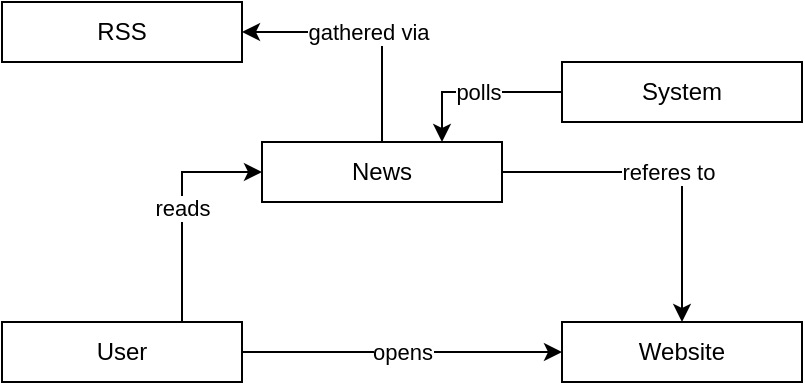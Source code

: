 <mxfile version="18.0.6" type="device"><diagram id="_Q4firi6CcnSQD7jbOgB" name="Page-1"><mxGraphModel dx="871" dy="515" grid="1" gridSize="10" guides="1" tooltips="1" connect="1" arrows="1" fold="1" page="1" pageScale="1" pageWidth="827" pageHeight="1169" math="0" shadow="0"><root><mxCell id="0"/><mxCell id="1" parent="0"/><mxCell id="tl02zCWgyLuZi30m-GBo-3" value="gathered via" style="edgeStyle=orthogonalEdgeStyle;rounded=0;orthogonalLoop=1;jettySize=auto;html=1;exitX=0.5;exitY=0;exitDx=0;exitDy=0;entryX=1;entryY=0.5;entryDx=0;entryDy=0;" edge="1" parent="1" source="tl02zCWgyLuZi30m-GBo-1" target="tl02zCWgyLuZi30m-GBo-2"><mxGeometry relative="1" as="geometry"/></mxCell><mxCell id="tl02zCWgyLuZi30m-GBo-7" value="referes to" style="edgeStyle=orthogonalEdgeStyle;rounded=0;orthogonalLoop=1;jettySize=auto;html=1;exitX=1;exitY=0.5;exitDx=0;exitDy=0;" edge="1" parent="1" source="tl02zCWgyLuZi30m-GBo-1" target="tl02zCWgyLuZi30m-GBo-6"><mxGeometry relative="1" as="geometry"/></mxCell><mxCell id="tl02zCWgyLuZi30m-GBo-1" value="News" style="rounded=0;whiteSpace=wrap;html=1;" vertex="1" parent="1"><mxGeometry x="320" y="180" width="120" height="30" as="geometry"/></mxCell><mxCell id="tl02zCWgyLuZi30m-GBo-2" value="RSS" style="rounded=0;whiteSpace=wrap;html=1;" vertex="1" parent="1"><mxGeometry x="190" y="110" width="120" height="30" as="geometry"/></mxCell><mxCell id="tl02zCWgyLuZi30m-GBo-5" value="reads" style="edgeStyle=orthogonalEdgeStyle;rounded=0;orthogonalLoop=1;jettySize=auto;html=1;entryX=0;entryY=0.5;entryDx=0;entryDy=0;exitX=0.75;exitY=0;exitDx=0;exitDy=0;" edge="1" parent="1" source="tl02zCWgyLuZi30m-GBo-4" target="tl02zCWgyLuZi30m-GBo-1"><mxGeometry relative="1" as="geometry"/></mxCell><mxCell id="tl02zCWgyLuZi30m-GBo-8" value="opens" style="edgeStyle=orthogonalEdgeStyle;rounded=0;orthogonalLoop=1;jettySize=auto;html=1;exitX=1;exitY=0.5;exitDx=0;exitDy=0;entryX=0;entryY=0.5;entryDx=0;entryDy=0;" edge="1" parent="1" source="tl02zCWgyLuZi30m-GBo-4" target="tl02zCWgyLuZi30m-GBo-6"><mxGeometry relative="1" as="geometry"/></mxCell><mxCell id="tl02zCWgyLuZi30m-GBo-4" value="User" style="rounded=0;whiteSpace=wrap;html=1;" vertex="1" parent="1"><mxGeometry x="190" y="270" width="120" height="30" as="geometry"/></mxCell><mxCell id="tl02zCWgyLuZi30m-GBo-6" value="Website" style="rounded=0;whiteSpace=wrap;html=1;" vertex="1" parent="1"><mxGeometry x="470" y="270" width="120" height="30" as="geometry"/></mxCell><mxCell id="tl02zCWgyLuZi30m-GBo-10" value="polls" style="edgeStyle=orthogonalEdgeStyle;rounded=0;orthogonalLoop=1;jettySize=auto;html=1;exitX=0;exitY=0.5;exitDx=0;exitDy=0;entryX=0.75;entryY=0;entryDx=0;entryDy=0;" edge="1" parent="1" source="tl02zCWgyLuZi30m-GBo-9" target="tl02zCWgyLuZi30m-GBo-1"><mxGeometry relative="1" as="geometry"/></mxCell><mxCell id="tl02zCWgyLuZi30m-GBo-9" value="System" style="rounded=0;whiteSpace=wrap;html=1;" vertex="1" parent="1"><mxGeometry x="470" y="140" width="120" height="30" as="geometry"/></mxCell></root></mxGraphModel></diagram></mxfile>